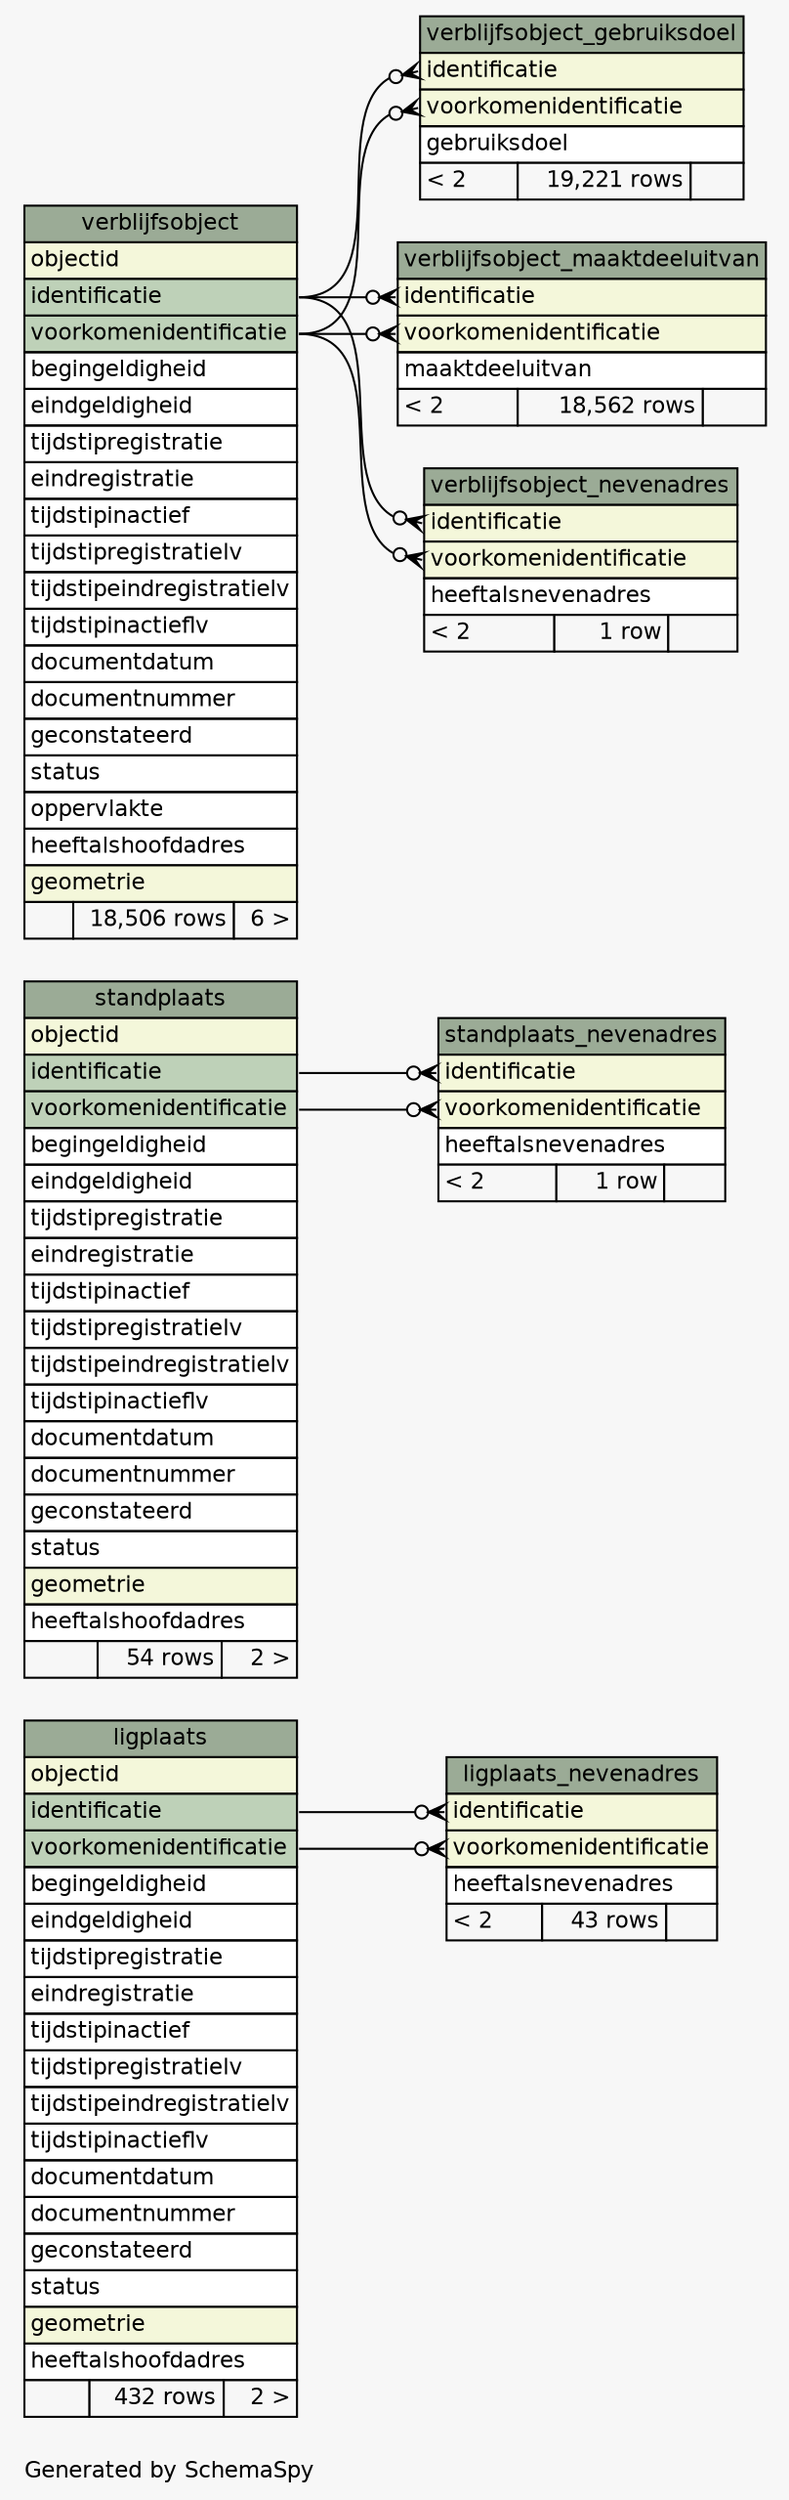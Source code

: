// dot 2.43.0 on Linux 6.5.0-15-generic
// SchemaSpy rev Unknown
digraph "largeRelationshipsDiagram" {
  graph [
    rankdir="RL"
    bgcolor="#f7f7f7"
    label="\nGenerated by SchemaSpy"
    labeljust="l"
    nodesep="0.18"
    ranksep="0.46"
    fontname="Helvetica"
    fontsize="11"
  ];
  node [
    fontname="Helvetica"
    fontsize="11"
    shape="plaintext"
  ];
  edge [
    arrowsize="0.8"
  ];
  "ligplaats" [
    label=<
    <TABLE BORDER="0" CELLBORDER="1" CELLSPACING="0" BGCOLOR="#ffffff">
      <TR><TD COLSPAN="3" BGCOLOR="#9bab96" ALIGN="CENTER">ligplaats</TD></TR>
      <TR><TD PORT="objectid" COLSPAN="3" BGCOLOR="#f4f7da" ALIGN="LEFT">objectid</TD></TR>
      <TR><TD PORT="identificatie" COLSPAN="3" BGCOLOR="#bed1b8" ALIGN="LEFT">identificatie</TD></TR>
      <TR><TD PORT="voorkomenidentificatie" COLSPAN="3" BGCOLOR="#bed1b8" ALIGN="LEFT">voorkomenidentificatie</TD></TR>
      <TR><TD PORT="begingeldigheid" COLSPAN="3" ALIGN="LEFT">begingeldigheid</TD></TR>
      <TR><TD PORT="eindgeldigheid" COLSPAN="3" ALIGN="LEFT">eindgeldigheid</TD></TR>
      <TR><TD PORT="tijdstipregistratie" COLSPAN="3" ALIGN="LEFT">tijdstipregistratie</TD></TR>
      <TR><TD PORT="eindregistratie" COLSPAN="3" ALIGN="LEFT">eindregistratie</TD></TR>
      <TR><TD PORT="tijdstipinactief" COLSPAN="3" ALIGN="LEFT">tijdstipinactief</TD></TR>
      <TR><TD PORT="tijdstipregistratielv" COLSPAN="3" ALIGN="LEFT">tijdstipregistratielv</TD></TR>
      <TR><TD PORT="tijdstipeindregistratielv" COLSPAN="3" ALIGN="LEFT">tijdstipeindregistratielv</TD></TR>
      <TR><TD PORT="tijdstipinactieflv" COLSPAN="3" ALIGN="LEFT">tijdstipinactieflv</TD></TR>
      <TR><TD PORT="documentdatum" COLSPAN="3" ALIGN="LEFT">documentdatum</TD></TR>
      <TR><TD PORT="documentnummer" COLSPAN="3" ALIGN="LEFT">documentnummer</TD></TR>
      <TR><TD PORT="geconstateerd" COLSPAN="3" ALIGN="LEFT">geconstateerd</TD></TR>
      <TR><TD PORT="status" COLSPAN="3" ALIGN="LEFT">status</TD></TR>
      <TR><TD PORT="geometrie" COLSPAN="3" BGCOLOR="#f4f7da" ALIGN="LEFT">geometrie</TD></TR>
      <TR><TD PORT="heeftalshoofdadres" COLSPAN="3" ALIGN="LEFT">heeftalshoofdadres</TD></TR>
      <TR><TD ALIGN="LEFT" BGCOLOR="#f7f7f7">  </TD><TD ALIGN="RIGHT" BGCOLOR="#f7f7f7">432 rows</TD><TD ALIGN="RIGHT" BGCOLOR="#f7f7f7">2 &gt;</TD></TR>
    </TABLE>>
    URL="tables/ligplaats.html"
    tooltip="ligplaats"
  ];
  "ligplaats_nevenadres" [
    label=<
    <TABLE BORDER="0" CELLBORDER="1" CELLSPACING="0" BGCOLOR="#ffffff">
      <TR><TD COLSPAN="3" BGCOLOR="#9bab96" ALIGN="CENTER">ligplaats_nevenadres</TD></TR>
      <TR><TD PORT="identificatie" COLSPAN="3" BGCOLOR="#f4f7da" ALIGN="LEFT">identificatie</TD></TR>
      <TR><TD PORT="voorkomenidentificatie" COLSPAN="3" BGCOLOR="#f4f7da" ALIGN="LEFT">voorkomenidentificatie</TD></TR>
      <TR><TD PORT="heeftalsnevenadres" COLSPAN="3" ALIGN="LEFT">heeftalsnevenadres</TD></TR>
      <TR><TD ALIGN="LEFT" BGCOLOR="#f7f7f7">&lt; 2</TD><TD ALIGN="RIGHT" BGCOLOR="#f7f7f7">43 rows</TD><TD ALIGN="RIGHT" BGCOLOR="#f7f7f7">  </TD></TR>
    </TABLE>>
    URL="tables/ligplaats_nevenadres.html"
    tooltip="ligplaats_nevenadres"
  ];
  "standplaats" [
    label=<
    <TABLE BORDER="0" CELLBORDER="1" CELLSPACING="0" BGCOLOR="#ffffff">
      <TR><TD COLSPAN="3" BGCOLOR="#9bab96" ALIGN="CENTER">standplaats</TD></TR>
      <TR><TD PORT="objectid" COLSPAN="3" BGCOLOR="#f4f7da" ALIGN="LEFT">objectid</TD></TR>
      <TR><TD PORT="identificatie" COLSPAN="3" BGCOLOR="#bed1b8" ALIGN="LEFT">identificatie</TD></TR>
      <TR><TD PORT="voorkomenidentificatie" COLSPAN="3" BGCOLOR="#bed1b8" ALIGN="LEFT">voorkomenidentificatie</TD></TR>
      <TR><TD PORT="begingeldigheid" COLSPAN="3" ALIGN="LEFT">begingeldigheid</TD></TR>
      <TR><TD PORT="eindgeldigheid" COLSPAN="3" ALIGN="LEFT">eindgeldigheid</TD></TR>
      <TR><TD PORT="tijdstipregistratie" COLSPAN="3" ALIGN="LEFT">tijdstipregistratie</TD></TR>
      <TR><TD PORT="eindregistratie" COLSPAN="3" ALIGN="LEFT">eindregistratie</TD></TR>
      <TR><TD PORT="tijdstipinactief" COLSPAN="3" ALIGN="LEFT">tijdstipinactief</TD></TR>
      <TR><TD PORT="tijdstipregistratielv" COLSPAN="3" ALIGN="LEFT">tijdstipregistratielv</TD></TR>
      <TR><TD PORT="tijdstipeindregistratielv" COLSPAN="3" ALIGN="LEFT">tijdstipeindregistratielv</TD></TR>
      <TR><TD PORT="tijdstipinactieflv" COLSPAN="3" ALIGN="LEFT">tijdstipinactieflv</TD></TR>
      <TR><TD PORT="documentdatum" COLSPAN="3" ALIGN="LEFT">documentdatum</TD></TR>
      <TR><TD PORT="documentnummer" COLSPAN="3" ALIGN="LEFT">documentnummer</TD></TR>
      <TR><TD PORT="geconstateerd" COLSPAN="3" ALIGN="LEFT">geconstateerd</TD></TR>
      <TR><TD PORT="status" COLSPAN="3" ALIGN="LEFT">status</TD></TR>
      <TR><TD PORT="geometrie" COLSPAN="3" BGCOLOR="#f4f7da" ALIGN="LEFT">geometrie</TD></TR>
      <TR><TD PORT="heeftalshoofdadres" COLSPAN="3" ALIGN="LEFT">heeftalshoofdadres</TD></TR>
      <TR><TD ALIGN="LEFT" BGCOLOR="#f7f7f7">  </TD><TD ALIGN="RIGHT" BGCOLOR="#f7f7f7">54 rows</TD><TD ALIGN="RIGHT" BGCOLOR="#f7f7f7">2 &gt;</TD></TR>
    </TABLE>>
    URL="tables/standplaats.html"
    tooltip="standplaats"
  ];
  "standplaats_nevenadres" [
    label=<
    <TABLE BORDER="0" CELLBORDER="1" CELLSPACING="0" BGCOLOR="#ffffff">
      <TR><TD COLSPAN="3" BGCOLOR="#9bab96" ALIGN="CENTER">standplaats_nevenadres</TD></TR>
      <TR><TD PORT="identificatie" COLSPAN="3" BGCOLOR="#f4f7da" ALIGN="LEFT">identificatie</TD></TR>
      <TR><TD PORT="voorkomenidentificatie" COLSPAN="3" BGCOLOR="#f4f7da" ALIGN="LEFT">voorkomenidentificatie</TD></TR>
      <TR><TD PORT="heeftalsnevenadres" COLSPAN="3" ALIGN="LEFT">heeftalsnevenadres</TD></TR>
      <TR><TD ALIGN="LEFT" BGCOLOR="#f7f7f7">&lt; 2</TD><TD ALIGN="RIGHT" BGCOLOR="#f7f7f7">1 row</TD><TD ALIGN="RIGHT" BGCOLOR="#f7f7f7">  </TD></TR>
    </TABLE>>
    URL="tables/standplaats_nevenadres.html"
    tooltip="standplaats_nevenadres"
  ];
  "verblijfsobject" [
    label=<
    <TABLE BORDER="0" CELLBORDER="1" CELLSPACING="0" BGCOLOR="#ffffff">
      <TR><TD COLSPAN="3" BGCOLOR="#9bab96" ALIGN="CENTER">verblijfsobject</TD></TR>
      <TR><TD PORT="objectid" COLSPAN="3" BGCOLOR="#f4f7da" ALIGN="LEFT">objectid</TD></TR>
      <TR><TD PORT="identificatie" COLSPAN="3" BGCOLOR="#bed1b8" ALIGN="LEFT">identificatie</TD></TR>
      <TR><TD PORT="voorkomenidentificatie" COLSPAN="3" BGCOLOR="#bed1b8" ALIGN="LEFT">voorkomenidentificatie</TD></TR>
      <TR><TD PORT="begingeldigheid" COLSPAN="3" ALIGN="LEFT">begingeldigheid</TD></TR>
      <TR><TD PORT="eindgeldigheid" COLSPAN="3" ALIGN="LEFT">eindgeldigheid</TD></TR>
      <TR><TD PORT="tijdstipregistratie" COLSPAN="3" ALIGN="LEFT">tijdstipregistratie</TD></TR>
      <TR><TD PORT="eindregistratie" COLSPAN="3" ALIGN="LEFT">eindregistratie</TD></TR>
      <TR><TD PORT="tijdstipinactief" COLSPAN="3" ALIGN="LEFT">tijdstipinactief</TD></TR>
      <TR><TD PORT="tijdstipregistratielv" COLSPAN="3" ALIGN="LEFT">tijdstipregistratielv</TD></TR>
      <TR><TD PORT="tijdstipeindregistratielv" COLSPAN="3" ALIGN="LEFT">tijdstipeindregistratielv</TD></TR>
      <TR><TD PORT="tijdstipinactieflv" COLSPAN="3" ALIGN="LEFT">tijdstipinactieflv</TD></TR>
      <TR><TD PORT="documentdatum" COLSPAN="3" ALIGN="LEFT">documentdatum</TD></TR>
      <TR><TD PORT="documentnummer" COLSPAN="3" ALIGN="LEFT">documentnummer</TD></TR>
      <TR><TD PORT="geconstateerd" COLSPAN="3" ALIGN="LEFT">geconstateerd</TD></TR>
      <TR><TD PORT="status" COLSPAN="3" ALIGN="LEFT">status</TD></TR>
      <TR><TD PORT="oppervlakte" COLSPAN="3" ALIGN="LEFT">oppervlakte</TD></TR>
      <TR><TD PORT="heeftalshoofdadres" COLSPAN="3" ALIGN="LEFT">heeftalshoofdadres</TD></TR>
      <TR><TD PORT="geometrie" COLSPAN="3" BGCOLOR="#f4f7da" ALIGN="LEFT">geometrie</TD></TR>
      <TR><TD ALIGN="LEFT" BGCOLOR="#f7f7f7">  </TD><TD ALIGN="RIGHT" BGCOLOR="#f7f7f7">18,506 rows</TD><TD ALIGN="RIGHT" BGCOLOR="#f7f7f7">6 &gt;</TD></TR>
    </TABLE>>
    URL="tables/verblijfsobject.html"
    tooltip="verblijfsobject"
  ];
  "verblijfsobject_gebruiksdoel" [
    label=<
    <TABLE BORDER="0" CELLBORDER="1" CELLSPACING="0" BGCOLOR="#ffffff">
      <TR><TD COLSPAN="3" BGCOLOR="#9bab96" ALIGN="CENTER">verblijfsobject_gebruiksdoel</TD></TR>
      <TR><TD PORT="identificatie" COLSPAN="3" BGCOLOR="#f4f7da" ALIGN="LEFT">identificatie</TD></TR>
      <TR><TD PORT="voorkomenidentificatie" COLSPAN="3" BGCOLOR="#f4f7da" ALIGN="LEFT">voorkomenidentificatie</TD></TR>
      <TR><TD PORT="gebruiksdoel" COLSPAN="3" ALIGN="LEFT">gebruiksdoel</TD></TR>
      <TR><TD ALIGN="LEFT" BGCOLOR="#f7f7f7">&lt; 2</TD><TD ALIGN="RIGHT" BGCOLOR="#f7f7f7">19,221 rows</TD><TD ALIGN="RIGHT" BGCOLOR="#f7f7f7">  </TD></TR>
    </TABLE>>
    URL="tables/verblijfsobject_gebruiksdoel.html"
    tooltip="verblijfsobject_gebruiksdoel"
  ];
  "verblijfsobject_maaktdeeluitvan" [
    label=<
    <TABLE BORDER="0" CELLBORDER="1" CELLSPACING="0" BGCOLOR="#ffffff">
      <TR><TD COLSPAN="3" BGCOLOR="#9bab96" ALIGN="CENTER">verblijfsobject_maaktdeeluitvan</TD></TR>
      <TR><TD PORT="identificatie" COLSPAN="3" BGCOLOR="#f4f7da" ALIGN="LEFT">identificatie</TD></TR>
      <TR><TD PORT="voorkomenidentificatie" COLSPAN="3" BGCOLOR="#f4f7da" ALIGN="LEFT">voorkomenidentificatie</TD></TR>
      <TR><TD PORT="maaktdeeluitvan" COLSPAN="3" ALIGN="LEFT">maaktdeeluitvan</TD></TR>
      <TR><TD ALIGN="LEFT" BGCOLOR="#f7f7f7">&lt; 2</TD><TD ALIGN="RIGHT" BGCOLOR="#f7f7f7">18,562 rows</TD><TD ALIGN="RIGHT" BGCOLOR="#f7f7f7">  </TD></TR>
    </TABLE>>
    URL="tables/verblijfsobject_maaktdeeluitvan.html"
    tooltip="verblijfsobject_maaktdeeluitvan"
  ];
  "verblijfsobject_nevenadres" [
    label=<
    <TABLE BORDER="0" CELLBORDER="1" CELLSPACING="0" BGCOLOR="#ffffff">
      <TR><TD COLSPAN="3" BGCOLOR="#9bab96" ALIGN="CENTER">verblijfsobject_nevenadres</TD></TR>
      <TR><TD PORT="identificatie" COLSPAN="3" BGCOLOR="#f4f7da" ALIGN="LEFT">identificatie</TD></TR>
      <TR><TD PORT="voorkomenidentificatie" COLSPAN="3" BGCOLOR="#f4f7da" ALIGN="LEFT">voorkomenidentificatie</TD></TR>
      <TR><TD PORT="heeftalsnevenadres" COLSPAN="3" ALIGN="LEFT">heeftalsnevenadres</TD></TR>
      <TR><TD ALIGN="LEFT" BGCOLOR="#f7f7f7">&lt; 2</TD><TD ALIGN="RIGHT" BGCOLOR="#f7f7f7">1 row</TD><TD ALIGN="RIGHT" BGCOLOR="#f7f7f7">  </TD></TR>
    </TABLE>>
    URL="tables/verblijfsobject_nevenadres.html"
    tooltip="verblijfsobject_nevenadres"
  ];
  "ligplaats_nevenadres":"identificatie":w -> "ligplaats":"identificatie":e [arrowhead=none dir=back arrowtail=crowodot];
  "ligplaats_nevenadres":"voorkomenidentificatie":w -> "ligplaats":"voorkomenidentificatie":e [arrowhead=none dir=back arrowtail=crowodot];
  "standplaats_nevenadres":"identificatie":w -> "standplaats":"identificatie":e [arrowhead=none dir=back arrowtail=crowodot];
  "standplaats_nevenadres":"voorkomenidentificatie":w -> "standplaats":"voorkomenidentificatie":e [arrowhead=none dir=back arrowtail=crowodot];
  "verblijfsobject_gebruiksdoel":"identificatie":w -> "verblijfsobject":"identificatie":e [arrowhead=none dir=back arrowtail=crowodot];
  "verblijfsobject_gebruiksdoel":"voorkomenidentificatie":w -> "verblijfsobject":"voorkomenidentificatie":e [arrowhead=none dir=back arrowtail=crowodot];
  "verblijfsobject_maaktdeeluitvan":"identificatie":w -> "verblijfsobject":"identificatie":e [arrowhead=none dir=back arrowtail=crowodot];
  "verblijfsobject_maaktdeeluitvan":"voorkomenidentificatie":w -> "verblijfsobject":"voorkomenidentificatie":e [arrowhead=none dir=back arrowtail=crowodot];
  "verblijfsobject_nevenadres":"identificatie":w -> "verblijfsobject":"identificatie":e [arrowhead=none dir=back arrowtail=crowodot];
  "verblijfsobject_nevenadres":"voorkomenidentificatie":w -> "verblijfsobject":"voorkomenidentificatie":e [arrowhead=none dir=back arrowtail=crowodot];
}
